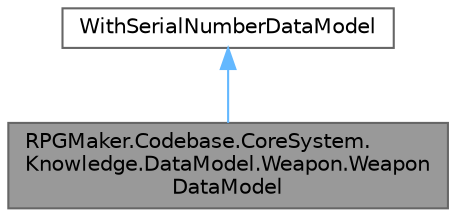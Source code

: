 digraph "RPGMaker.Codebase.CoreSystem.Knowledge.DataModel.Weapon.WeaponDataModel"
{
 // LATEX_PDF_SIZE
  bgcolor="transparent";
  edge [fontname=Helvetica,fontsize=10,labelfontname=Helvetica,labelfontsize=10];
  node [fontname=Helvetica,fontsize=10,shape=box,height=0.2,width=0.4];
  Node1 [id="Node000001",label="RPGMaker.Codebase.CoreSystem.\lKnowledge.DataModel.Weapon.Weapon\lDataModel",height=0.2,width=0.4,color="gray40", fillcolor="grey60", style="filled", fontcolor="black",tooltip="😁 武器データ・モデル"];
  Node2 -> Node1 [id="edge1_Node000001_Node000002",dir="back",color="steelblue1",style="solid",tooltip=" "];
  Node2 [id="Node000002",label="WithSerialNumberDataModel",height=0.2,width=0.4,color="gray40", fillcolor="white", style="filled",tooltip=" "];
}
